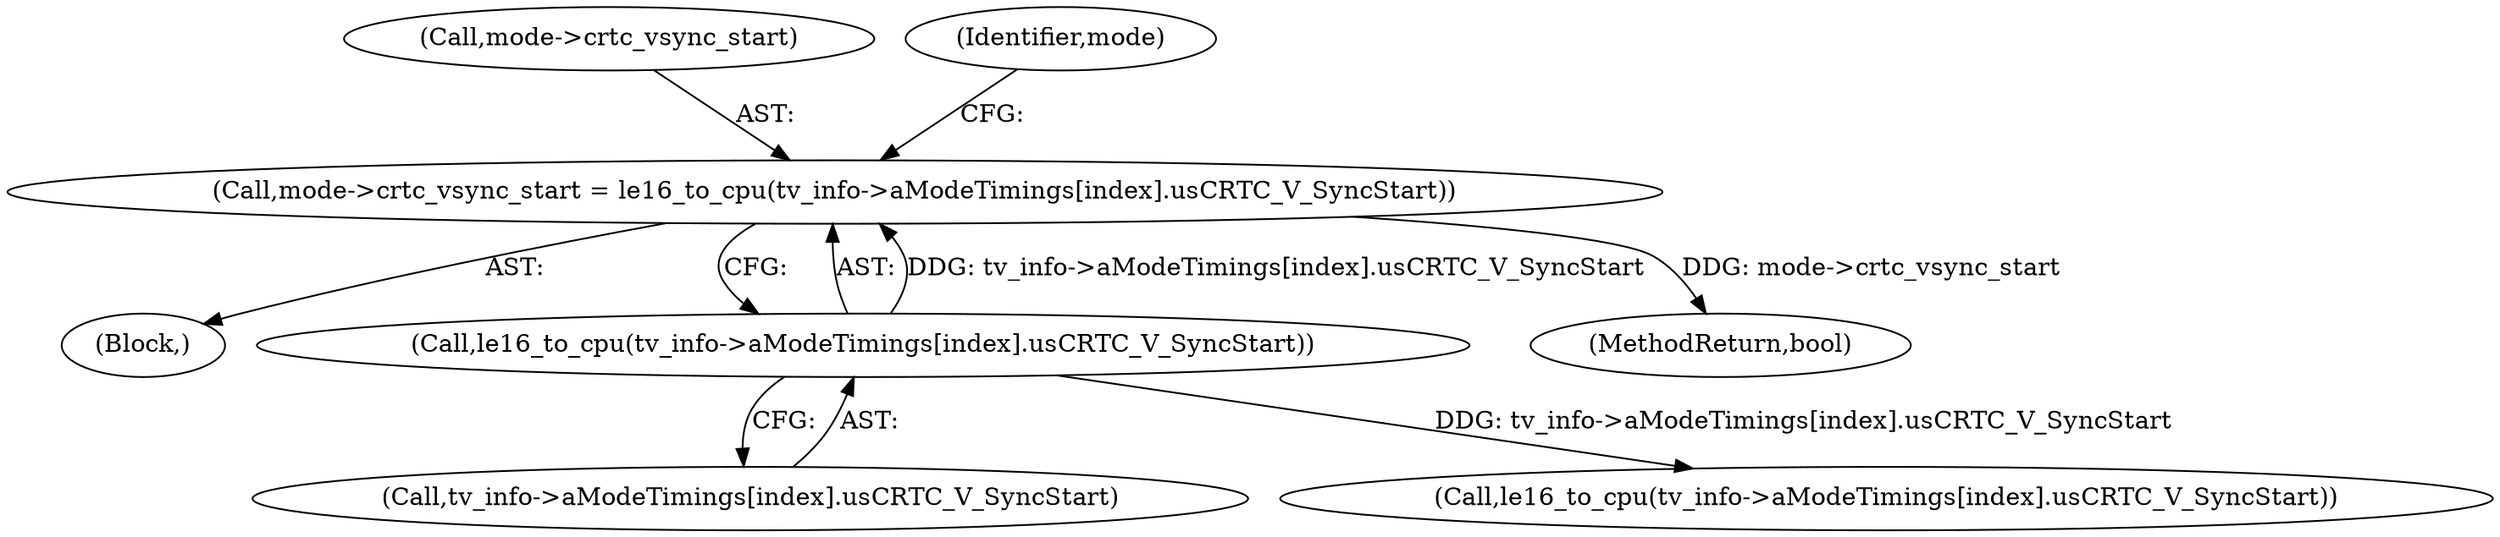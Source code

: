 digraph "0_linux_0031c41be5c529f8329e327b63cde92ba1284842@pointer" {
"1000244" [label="(Call,mode->crtc_vsync_start = le16_to_cpu(tv_info->aModeTimings[index].usCRTC_V_SyncStart))"];
"1000248" [label="(Call,le16_to_cpu(tv_info->aModeTimings[index].usCRTC_V_SyncStart))"];
"1000249" [label="(Call,tv_info->aModeTimings[index].usCRTC_V_SyncStart)"];
"1000261" [label="(Call,le16_to_cpu(tv_info->aModeTimings[index].usCRTC_V_SyncStart))"];
"1000245" [label="(Call,mode->crtc_vsync_start)"];
"1000144" [label="(Block,)"];
"1000558" [label="(MethodReturn,bool)"];
"1000248" [label="(Call,le16_to_cpu(tv_info->aModeTimings[index].usCRTC_V_SyncStart))"];
"1000258" [label="(Identifier,mode)"];
"1000244" [label="(Call,mode->crtc_vsync_start = le16_to_cpu(tv_info->aModeTimings[index].usCRTC_V_SyncStart))"];
"1000244" -> "1000144"  [label="AST: "];
"1000244" -> "1000248"  [label="CFG: "];
"1000245" -> "1000244"  [label="AST: "];
"1000248" -> "1000244"  [label="AST: "];
"1000258" -> "1000244"  [label="CFG: "];
"1000244" -> "1000558"  [label="DDG: mode->crtc_vsync_start"];
"1000248" -> "1000244"  [label="DDG: tv_info->aModeTimings[index].usCRTC_V_SyncStart"];
"1000248" -> "1000249"  [label="CFG: "];
"1000249" -> "1000248"  [label="AST: "];
"1000248" -> "1000261"  [label="DDG: tv_info->aModeTimings[index].usCRTC_V_SyncStart"];
}
